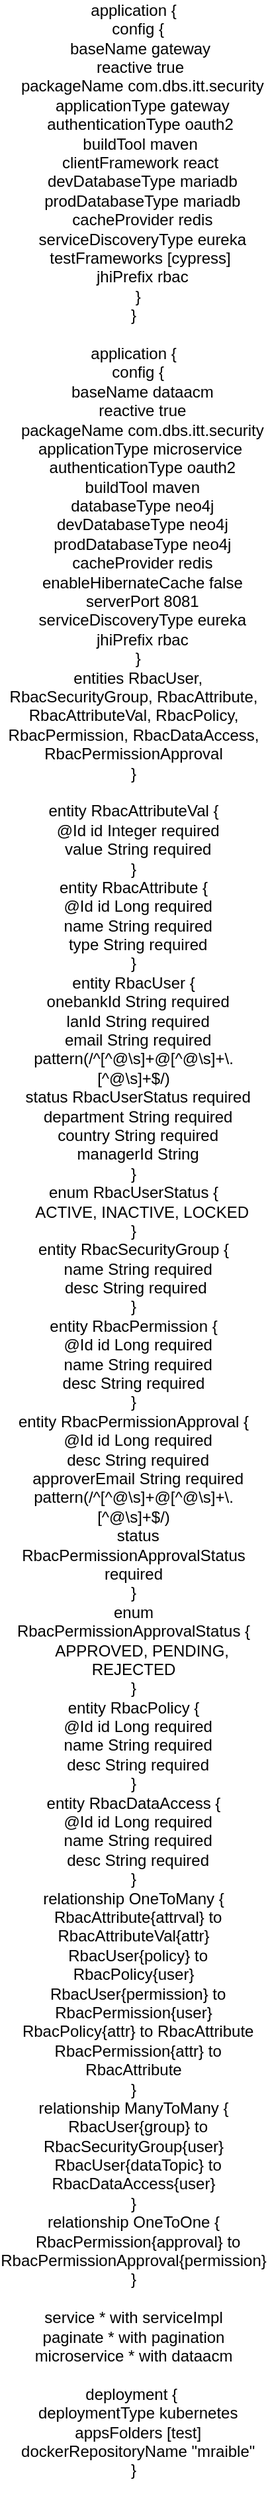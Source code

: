 <mxfile version="14.8.0" type="github">
  <diagram id="k8EpwF-Mrhm3FhFIJN_i" name="Page-1">
    <mxGraphModel dx="782" dy="1537" grid="1" gridSize="10" guides="1" tooltips="1" connect="1" arrows="1" fold="1" page="1" pageScale="1" pageWidth="850" pageHeight="1100" math="0" shadow="0">
      <root>
        <mxCell id="0" />
        <mxCell id="1" parent="0" />
        <mxCell id="wX9cLn0zyPNYP9aNIxbT-1" value="&lt;div&gt;&lt;div&gt;&lt;div&gt;application {&lt;/div&gt;&lt;div&gt;&amp;nbsp; config {&lt;/div&gt;&lt;div&gt;&amp;nbsp; &amp;nbsp; baseName gateway&amp;nbsp;&lt;/div&gt;&lt;div&gt;&amp;nbsp; &amp;nbsp; reactive true&amp;nbsp;&lt;/div&gt;&lt;div&gt;&amp;nbsp; &amp;nbsp; packageName com.dbs.itt.security&lt;/div&gt;&lt;div&gt;&amp;nbsp; &amp;nbsp; applicationType gateway&lt;/div&gt;&lt;div&gt;&amp;nbsp; &amp;nbsp; authenticationType oauth2&amp;nbsp;&lt;/div&gt;&lt;div&gt;&amp;nbsp; &amp;nbsp; buildTool maven&amp;nbsp;&lt;/div&gt;&lt;div&gt;&amp;nbsp; &amp;nbsp; clientFramework react&amp;nbsp;&lt;/div&gt;&lt;div&gt;&amp;nbsp; &amp;nbsp; devDatabaseType mariadb&lt;/div&gt;&lt;div&gt;&amp;nbsp; &amp;nbsp; prodDatabaseType mariadb&lt;/div&gt;&lt;div&gt;&amp;nbsp; &amp;nbsp; cacheProvider redis&lt;/div&gt;&lt;div&gt;&amp;nbsp; &amp;nbsp; serviceDiscoveryType eureka&lt;/div&gt;&lt;div&gt;&amp;nbsp; &amp;nbsp; testFrameworks [cypress]&amp;nbsp;&lt;/div&gt;&lt;div&gt;&amp;nbsp; &amp;nbsp; jhiPrefix rbac&lt;/div&gt;&lt;div&gt;&amp;nbsp; }&lt;/div&gt;&lt;div&gt;}&lt;/div&gt;&lt;div&gt;&lt;br&gt;&lt;/div&gt;&lt;div&gt;application {&lt;/div&gt;&lt;div&gt;&amp;nbsp; config {&lt;/div&gt;&lt;div&gt;&amp;nbsp; &amp;nbsp; baseName dataacm&lt;/div&gt;&lt;div&gt;&amp;nbsp; &amp;nbsp; reactive true&lt;/div&gt;&lt;div&gt;&amp;nbsp; &amp;nbsp; packageName com.dbs.itt.security&lt;/div&gt;&lt;div&gt;&amp;nbsp; &amp;nbsp; applicationType microservice&amp;nbsp;&lt;/div&gt;&lt;div&gt;&amp;nbsp; &amp;nbsp; authenticationType oauth2&lt;/div&gt;&lt;div&gt;&amp;nbsp; &amp;nbsp; buildTool maven&lt;/div&gt;&lt;div&gt;&amp;nbsp; &amp;nbsp; databaseType neo4j&lt;/div&gt;&lt;div&gt;&amp;nbsp; &amp;nbsp; devDatabaseType neo4j&lt;/div&gt;&lt;div&gt;&amp;nbsp; &amp;nbsp; prodDatabaseType neo4j&lt;/div&gt;&lt;div&gt;&amp;nbsp; &amp;nbsp; cacheProvider redis&lt;/div&gt;&lt;div&gt;&amp;nbsp; &amp;nbsp; enableHibernateCache false&lt;/div&gt;&lt;div&gt;&amp;nbsp; &amp;nbsp; serverPort 8081&lt;/div&gt;&lt;div&gt;&amp;nbsp; &amp;nbsp; serviceDiscoveryType eureka&lt;/div&gt;&lt;div&gt;&amp;nbsp; &amp;nbsp; jhiPrefix rbac&lt;/div&gt;&lt;div&gt;&amp;nbsp; }&lt;/div&gt;&lt;div&gt;&amp;nbsp; entities RbacUser, RbacSecurityGroup, RbacAttribute, RbacAttributeVal, RbacPolicy, RbacPermission, RbacDataAccess, RbacPermissionApproval&lt;/div&gt;&lt;div&gt;}&lt;/div&gt;&lt;div&gt;&lt;br&gt;&lt;/div&gt;&lt;div&gt;entity RbacAttributeVal {&lt;/div&gt;&lt;div&gt;&amp;nbsp; @Id id Integer required&lt;/div&gt;&lt;div&gt;&amp;nbsp; value String required&lt;/div&gt;&lt;div&gt;}&lt;/div&gt;&lt;div&gt;entity RbacAttribute {&lt;/div&gt;&lt;div&gt;&amp;nbsp; @Id id Long required&lt;/div&gt;&lt;div&gt;&amp;nbsp; name String required&lt;/div&gt;&lt;div&gt;&amp;nbsp; type String required&lt;/div&gt;&lt;div&gt;}&lt;/div&gt;&lt;div&gt;entity RbacUser {&lt;/div&gt;&lt;div&gt;&amp;nbsp; onebankId String required&lt;/div&gt;&lt;div&gt;&amp;nbsp; lanId String required&lt;/div&gt;&lt;div&gt;&amp;nbsp; email String required pattern(/^[^@\s]+@[^@\s]+\.[^@\s]+$/)&lt;/div&gt;&lt;div&gt;&amp;nbsp; status RbacUserStatus required&lt;/div&gt;&lt;div&gt;&amp;nbsp; department String required&lt;/div&gt;&lt;div&gt;&amp;nbsp; country String required&lt;/div&gt;&lt;div&gt;&amp;nbsp; managerId String&lt;/div&gt;&lt;div&gt;}&lt;/div&gt;&lt;div&gt;enum RbacUserStatus {&lt;/div&gt;&lt;div&gt;&amp;nbsp; &amp;nbsp; ACTIVE, INACTIVE, LOCKED&lt;/div&gt;&lt;div&gt;}&lt;/div&gt;&lt;div&gt;entity RbacSecurityGroup {&lt;/div&gt;&lt;div&gt;&amp;nbsp; name String required&lt;/div&gt;&lt;div&gt;&amp;nbsp; desc String required&amp;nbsp;&lt;/div&gt;&lt;div&gt;}&lt;/div&gt;&lt;div&gt;entity RbacPermission {&lt;/div&gt;&lt;div&gt;&amp;nbsp; @Id id Long required&lt;/div&gt;&lt;div&gt;&amp;nbsp; name String required&lt;/div&gt;&lt;div&gt;&amp;nbsp; desc String required&amp;nbsp;&amp;nbsp;&lt;/div&gt;&lt;div&gt;}&lt;/div&gt;&lt;div&gt;entity RbacPermissionApproval {&lt;/div&gt;&lt;div&gt;&amp;nbsp; @Id id Long required&lt;/div&gt;&lt;div&gt;&amp;nbsp; desc String required&lt;/div&gt;&lt;div&gt;&amp;nbsp; approverEmail String required pattern(/^[^@\s]+@[^@\s]+\.[^@\s]+$/)&lt;/div&gt;&lt;div&gt;&amp;nbsp; status RbacPermissionApprovalStatus required&lt;/div&gt;&lt;div&gt;}&lt;/div&gt;&lt;div&gt;enum RbacPermissionApprovalStatus {&lt;/div&gt;&lt;div&gt;&amp;nbsp; &amp;nbsp; APPROVED, PENDING, REJECTED&lt;/div&gt;&lt;div&gt;}&lt;/div&gt;&lt;div&gt;entity RbacPolicy {&lt;/div&gt;&lt;div&gt;&amp;nbsp; @Id id Long required&lt;/div&gt;&lt;div&gt;&amp;nbsp; name String required&lt;/div&gt;&lt;div&gt;&amp;nbsp; desc String required&lt;/div&gt;&lt;div&gt;}&lt;/div&gt;&lt;div&gt;entity RbacDataAccess {&lt;/div&gt;&lt;div&gt;&amp;nbsp; @Id id Long required&lt;/div&gt;&lt;div&gt;&amp;nbsp; name String required&lt;/div&gt;&lt;div&gt;&amp;nbsp; desc String required&lt;/div&gt;&lt;div&gt;}&lt;/div&gt;&lt;div&gt;relationship OneToMany {&lt;/div&gt;&lt;div&gt;&amp;nbsp; RbacAttribute{attrval} to RbacAttributeVal{attr}&lt;/div&gt;&lt;div&gt;&amp;nbsp; RbacUser{policy} to RbacPolicy{user}&lt;/div&gt;&lt;div&gt;&amp;nbsp; RbacUser{permission} to RbacPermission{user}&lt;/div&gt;&lt;div&gt;&amp;nbsp; RbacPolicy{attr} to RbacAttribute&lt;/div&gt;&lt;div&gt;&amp;nbsp; RbacPermission{attr} to RbacAttribute&lt;/div&gt;&lt;div&gt;}&lt;/div&gt;&lt;div&gt;relationship ManyToMany {&lt;/div&gt;&lt;div&gt;&amp;nbsp; RbacUser{group} to RbacSecurityGroup{user}&lt;/div&gt;&lt;div&gt;&amp;nbsp; RbacUser{dataTopic} to RbacDataAccess{user}&lt;/div&gt;&lt;div&gt;}&lt;/div&gt;&lt;div&gt;relationship OneToOne {&lt;/div&gt;&lt;div&gt;&amp;nbsp; RbacPermission{approval} to RbacPermissionApproval{permission}&lt;/div&gt;&lt;div&gt;}&lt;/div&gt;&lt;div&gt;&lt;br&gt;&lt;/div&gt;&lt;div&gt;service * with serviceImpl&lt;/div&gt;&lt;div&gt;paginate * with pagination&lt;/div&gt;&lt;div&gt;microservice * with dataacm&lt;/div&gt;&lt;div&gt;&lt;br&gt;&lt;/div&gt;&lt;div&gt;deployment {&amp;nbsp;&lt;/div&gt;&lt;div&gt;&amp;nbsp; deploymentType kubernetes&lt;/div&gt;&lt;div&gt;&amp;nbsp; appsFolders [test]&lt;/div&gt;&lt;div&gt;&amp;nbsp; dockerRepositoryName &quot;mraible&quot;&lt;/div&gt;&lt;div&gt;}&lt;/div&gt;&lt;div&gt;&lt;br&gt;&lt;/div&gt;&lt;/div&gt;&lt;/div&gt;" style="text;html=1;strokeColor=none;fillColor=none;align=center;verticalAlign=middle;whiteSpace=wrap;rounded=0;" vertex="1" parent="1">
          <mxGeometry x="380" y="220" width="40" height="20" as="geometry" />
        </mxCell>
      </root>
    </mxGraphModel>
  </diagram>
</mxfile>
